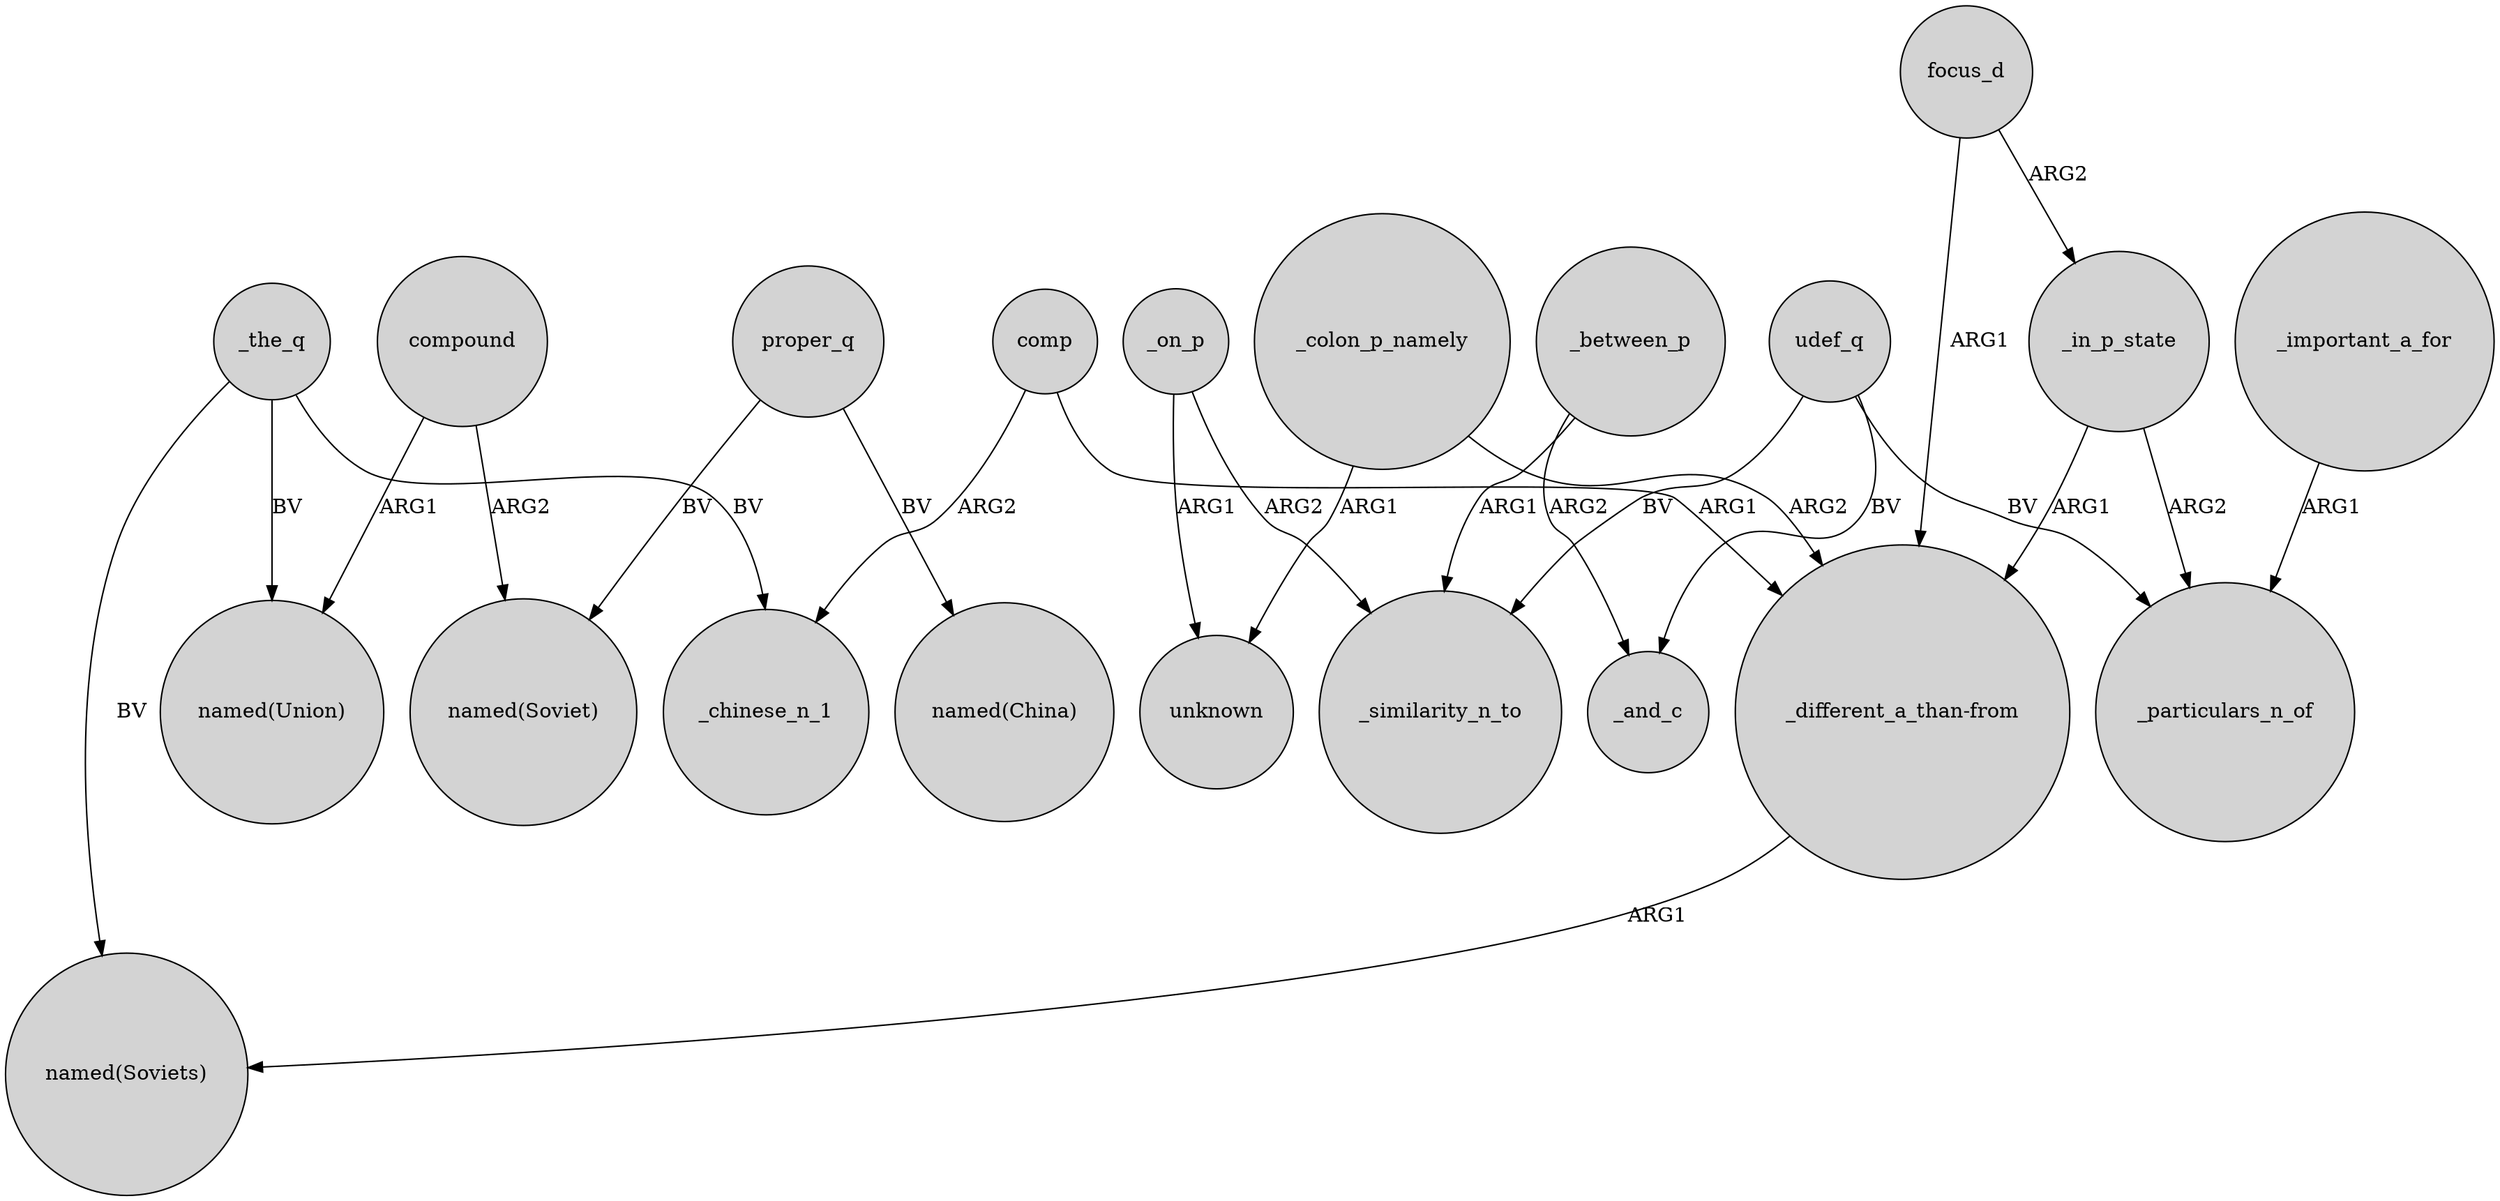 digraph {
	node [shape=circle style=filled]
	_colon_p_namely -> "_different_a_than-from" [label=ARG2]
	"_different_a_than-from" -> "named(Soviets)" [label=ARG1]
	_in_p_state -> "_different_a_than-from" [label=ARG1]
	udef_q -> _particulars_n_of [label=BV]
	focus_d -> _in_p_state [label=ARG2]
	_on_p -> _similarity_n_to [label=ARG2]
	proper_q -> "named(Soviet)" [label=BV]
	_the_q -> "named(Union)" [label=BV]
	_the_q -> "named(Soviets)" [label=BV]
	_colon_p_namely -> unknown [label=ARG1]
	_important_a_for -> _particulars_n_of [label=ARG1]
	_the_q -> _chinese_n_1 [label=BV]
	compound -> "named(Union)" [label=ARG1]
	udef_q -> _similarity_n_to [label=BV]
	_between_p -> _and_c [label=ARG2]
	comp -> "_different_a_than-from" [label=ARG1]
	compound -> "named(Soviet)" [label=ARG2]
	proper_q -> "named(China)" [label=BV]
	_in_p_state -> _particulars_n_of [label=ARG2]
	_on_p -> unknown [label=ARG1]
	comp -> _chinese_n_1 [label=ARG2]
	_between_p -> _similarity_n_to [label=ARG1]
	udef_q -> _and_c [label=BV]
	focus_d -> "_different_a_than-from" [label=ARG1]
}
